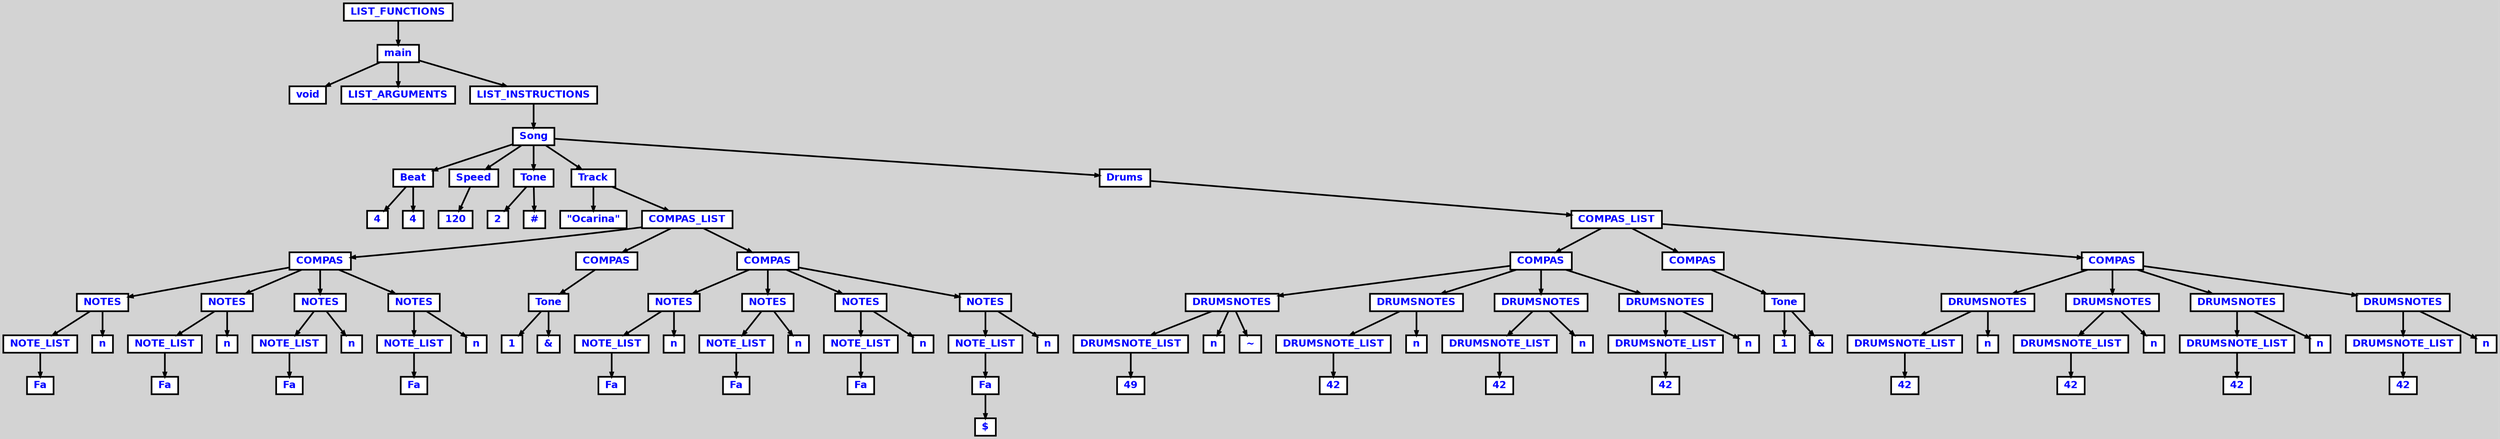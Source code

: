 digraph {

	ordering=out;
	ranksep=.4;
	bgcolor="lightgrey"; node [shape=box, fixedsize=false, fontsize=12, fontname="Helvetica-bold", fontcolor="blue"
		width=.25, height=.25, color="black", fillcolor="white", style="filled, solid, bold"];
	edge [arrowsize=.5, color="black", style="bold"]

  n0 [label="LIST_FUNCTIONS"];
  n1 [label="main"];
  n1 [label="main"];
  n2 [label="void"];
  n3 [label="LIST_ARGUMENTS"];
  n4 [label="LIST_INSTRUCTIONS"];
  n4 [label="LIST_INSTRUCTIONS"];
  n5 [label="Song"];
  n5 [label="Song"];
  n6 [label="Beat"];
  n6 [label="Beat"];
  n7 [label="4"];
  n8 [label="4"];
  n9 [label="Speed"];
  n9 [label="Speed"];
  n10 [label="120"];
  n11 [label="Tone"];
  n11 [label="Tone"];
  n12 [label="2"];
  n13 [label="#"];
  n14 [label="Track"];
  n14 [label="Track"];
  n15 [label="\"Ocarina\""];
  n16 [label="COMPAS_LIST"];
  n16 [label="COMPAS_LIST"];
  n17 [label="COMPAS"];
  n17 [label="COMPAS"];
  n18 [label="NOTES"];
  n18 [label="NOTES"];
  n19 [label="NOTE_LIST"];
  n19 [label="NOTE_LIST"];
  n20 [label="Fa"];
  n21 [label="n"];
  n22 [label="NOTES"];
  n22 [label="NOTES"];
  n23 [label="NOTE_LIST"];
  n23 [label="NOTE_LIST"];
  n24 [label="Fa"];
  n25 [label="n"];
  n26 [label="NOTES"];
  n26 [label="NOTES"];
  n27 [label="NOTE_LIST"];
  n27 [label="NOTE_LIST"];
  n28 [label="Fa"];
  n29 [label="n"];
  n30 [label="NOTES"];
  n30 [label="NOTES"];
  n31 [label="NOTE_LIST"];
  n31 [label="NOTE_LIST"];
  n32 [label="Fa"];
  n33 [label="n"];
  n34 [label="COMPAS"];
  n34 [label="COMPAS"];
  n35 [label="Tone"];
  n35 [label="Tone"];
  n36 [label="1"];
  n37 [label="&"];
  n38 [label="COMPAS"];
  n38 [label="COMPAS"];
  n39 [label="NOTES"];
  n39 [label="NOTES"];
  n40 [label="NOTE_LIST"];
  n40 [label="NOTE_LIST"];
  n41 [label="Fa"];
  n42 [label="n"];
  n43 [label="NOTES"];
  n43 [label="NOTES"];
  n44 [label="NOTE_LIST"];
  n44 [label="NOTE_LIST"];
  n45 [label="Fa"];
  n46 [label="n"];
  n47 [label="NOTES"];
  n47 [label="NOTES"];
  n48 [label="NOTE_LIST"];
  n48 [label="NOTE_LIST"];
  n49 [label="Fa"];
  n50 [label="n"];
  n51 [label="NOTES"];
  n51 [label="NOTES"];
  n52 [label="NOTE_LIST"];
  n52 [label="NOTE_LIST"];
  n53 [label="Fa"];
  n53 [label="Fa"];
  n54 [label="$"];
  n55 [label="n"];
  n56 [label="Drums"];
  n56 [label="Drums"];
  n57 [label="COMPAS_LIST"];
  n57 [label="COMPAS_LIST"];
  n58 [label="COMPAS"];
  n58 [label="COMPAS"];
  n59 [label="DRUMSNOTES"];
  n59 [label="DRUMSNOTES"];
  n60 [label="DRUMSNOTE_LIST"];
  n60 [label="DRUMSNOTE_LIST"];
  n61 [label="49"];
  n62 [label="n"];
  n63 [label="~"];
  n64 [label="DRUMSNOTES"];
  n64 [label="DRUMSNOTES"];
  n65 [label="DRUMSNOTE_LIST"];
  n65 [label="DRUMSNOTE_LIST"];
  n66 [label="42"];
  n67 [label="n"];
  n68 [label="DRUMSNOTES"];
  n68 [label="DRUMSNOTES"];
  n69 [label="DRUMSNOTE_LIST"];
  n69 [label="DRUMSNOTE_LIST"];
  n70 [label="42"];
  n71 [label="n"];
  n72 [label="DRUMSNOTES"];
  n72 [label="DRUMSNOTES"];
  n73 [label="DRUMSNOTE_LIST"];
  n73 [label="DRUMSNOTE_LIST"];
  n74 [label="42"];
  n75 [label="n"];
  n76 [label="COMPAS"];
  n76 [label="COMPAS"];
  n77 [label="Tone"];
  n77 [label="Tone"];
  n78 [label="1"];
  n79 [label="&"];
  n80 [label="COMPAS"];
  n80 [label="COMPAS"];
  n81 [label="DRUMSNOTES"];
  n81 [label="DRUMSNOTES"];
  n82 [label="DRUMSNOTE_LIST"];
  n82 [label="DRUMSNOTE_LIST"];
  n83 [label="42"];
  n84 [label="n"];
  n85 [label="DRUMSNOTES"];
  n85 [label="DRUMSNOTES"];
  n86 [label="DRUMSNOTE_LIST"];
  n86 [label="DRUMSNOTE_LIST"];
  n87 [label="42"];
  n88 [label="n"];
  n89 [label="DRUMSNOTES"];
  n89 [label="DRUMSNOTES"];
  n90 [label="DRUMSNOTE_LIST"];
  n90 [label="DRUMSNOTE_LIST"];
  n91 [label="42"];
  n92 [label="n"];
  n93 [label="DRUMSNOTES"];
  n93 [label="DRUMSNOTES"];
  n94 [label="DRUMSNOTE_LIST"];
  n94 [label="DRUMSNOTE_LIST"];
  n95 [label="42"];
  n96 [label="n"];

  n0 -> n1 // "LIST_FUNCTIONS" -> "main"
  n1 -> n2 // "main" -> "void"
  n1 -> n3 // "main" -> "LIST_ARGUMENTS"
  n1 -> n4 // "main" -> "LIST_INSTRUCTIONS"
  n4 -> n5 // "LIST_INSTRUCTIONS" -> "Song"
  n5 -> n6 // "Song" -> "Beat"
  n6 -> n7 // "Beat" -> "4"
  n6 -> n8 // "Beat" -> "4"
  n5 -> n9 // "Song" -> "Speed"
  n9 -> n10 // "Speed" -> "120"
  n5 -> n11 // "Song" -> "Tone"
  n11 -> n12 // "Tone" -> "2"
  n11 -> n13 // "Tone" -> "#"
  n5 -> n14 // "Song" -> "Track"
  n14 -> n15 // "Track" -> "\"Ocarina\""
  n14 -> n16 // "Track" -> "COMPAS_LIST"
  n16 -> n17 // "COMPAS_LIST" -> "COMPAS"
  n17 -> n18 // "COMPAS" -> "NOTES"
  n18 -> n19 // "NOTES" -> "NOTE_LIST"
  n19 -> n20 // "NOTE_LIST" -> "Fa"
  n18 -> n21 // "NOTES" -> "n"
  n17 -> n22 // "COMPAS" -> "NOTES"
  n22 -> n23 // "NOTES" -> "NOTE_LIST"
  n23 -> n24 // "NOTE_LIST" -> "Fa"
  n22 -> n25 // "NOTES" -> "n"
  n17 -> n26 // "COMPAS" -> "NOTES"
  n26 -> n27 // "NOTES" -> "NOTE_LIST"
  n27 -> n28 // "NOTE_LIST" -> "Fa"
  n26 -> n29 // "NOTES" -> "n"
  n17 -> n30 // "COMPAS" -> "NOTES"
  n30 -> n31 // "NOTES" -> "NOTE_LIST"
  n31 -> n32 // "NOTE_LIST" -> "Fa"
  n30 -> n33 // "NOTES" -> "n"
  n16 -> n34 // "COMPAS_LIST" -> "COMPAS"
  n34 -> n35 // "COMPAS" -> "Tone"
  n35 -> n36 // "Tone" -> "1"
  n35 -> n37 // "Tone" -> "&"
  n16 -> n38 // "COMPAS_LIST" -> "COMPAS"
  n38 -> n39 // "COMPAS" -> "NOTES"
  n39 -> n40 // "NOTES" -> "NOTE_LIST"
  n40 -> n41 // "NOTE_LIST" -> "Fa"
  n39 -> n42 // "NOTES" -> "n"
  n38 -> n43 // "COMPAS" -> "NOTES"
  n43 -> n44 // "NOTES" -> "NOTE_LIST"
  n44 -> n45 // "NOTE_LIST" -> "Fa"
  n43 -> n46 // "NOTES" -> "n"
  n38 -> n47 // "COMPAS" -> "NOTES"
  n47 -> n48 // "NOTES" -> "NOTE_LIST"
  n48 -> n49 // "NOTE_LIST" -> "Fa"
  n47 -> n50 // "NOTES" -> "n"
  n38 -> n51 // "COMPAS" -> "NOTES"
  n51 -> n52 // "NOTES" -> "NOTE_LIST"
  n52 -> n53 // "NOTE_LIST" -> "Fa"
  n53 -> n54 // "Fa" -> "$"
  n51 -> n55 // "NOTES" -> "n"
  n5 -> n56 // "Song" -> "Drums"
  n56 -> n57 // "Drums" -> "COMPAS_LIST"
  n57 -> n58 // "COMPAS_LIST" -> "COMPAS"
  n58 -> n59 // "COMPAS" -> "DRUMSNOTES"
  n59 -> n60 // "DRUMSNOTES" -> "DRUMSNOTE_LIST"
  n60 -> n61 // "DRUMSNOTE_LIST" -> "49"
  n59 -> n62 // "DRUMSNOTES" -> "n"
  n59 -> n63 // "DRUMSNOTES" -> "~"
  n58 -> n64 // "COMPAS" -> "DRUMSNOTES"
  n64 -> n65 // "DRUMSNOTES" -> "DRUMSNOTE_LIST"
  n65 -> n66 // "DRUMSNOTE_LIST" -> "42"
  n64 -> n67 // "DRUMSNOTES" -> "n"
  n58 -> n68 // "COMPAS" -> "DRUMSNOTES"
  n68 -> n69 // "DRUMSNOTES" -> "DRUMSNOTE_LIST"
  n69 -> n70 // "DRUMSNOTE_LIST" -> "42"
  n68 -> n71 // "DRUMSNOTES" -> "n"
  n58 -> n72 // "COMPAS" -> "DRUMSNOTES"
  n72 -> n73 // "DRUMSNOTES" -> "DRUMSNOTE_LIST"
  n73 -> n74 // "DRUMSNOTE_LIST" -> "42"
  n72 -> n75 // "DRUMSNOTES" -> "n"
  n57 -> n76 // "COMPAS_LIST" -> "COMPAS"
  n76 -> n77 // "COMPAS" -> "Tone"
  n77 -> n78 // "Tone" -> "1"
  n77 -> n79 // "Tone" -> "&"
  n57 -> n80 // "COMPAS_LIST" -> "COMPAS"
  n80 -> n81 // "COMPAS" -> "DRUMSNOTES"
  n81 -> n82 // "DRUMSNOTES" -> "DRUMSNOTE_LIST"
  n82 -> n83 // "DRUMSNOTE_LIST" -> "42"
  n81 -> n84 // "DRUMSNOTES" -> "n"
  n80 -> n85 // "COMPAS" -> "DRUMSNOTES"
  n85 -> n86 // "DRUMSNOTES" -> "DRUMSNOTE_LIST"
  n86 -> n87 // "DRUMSNOTE_LIST" -> "42"
  n85 -> n88 // "DRUMSNOTES" -> "n"
  n80 -> n89 // "COMPAS" -> "DRUMSNOTES"
  n89 -> n90 // "DRUMSNOTES" -> "DRUMSNOTE_LIST"
  n90 -> n91 // "DRUMSNOTE_LIST" -> "42"
  n89 -> n92 // "DRUMSNOTES" -> "n"
  n80 -> n93 // "COMPAS" -> "DRUMSNOTES"
  n93 -> n94 // "DRUMSNOTES" -> "DRUMSNOTE_LIST"
  n94 -> n95 // "DRUMSNOTE_LIST" -> "42"
  n93 -> n96 // "DRUMSNOTES" -> "n"

}
